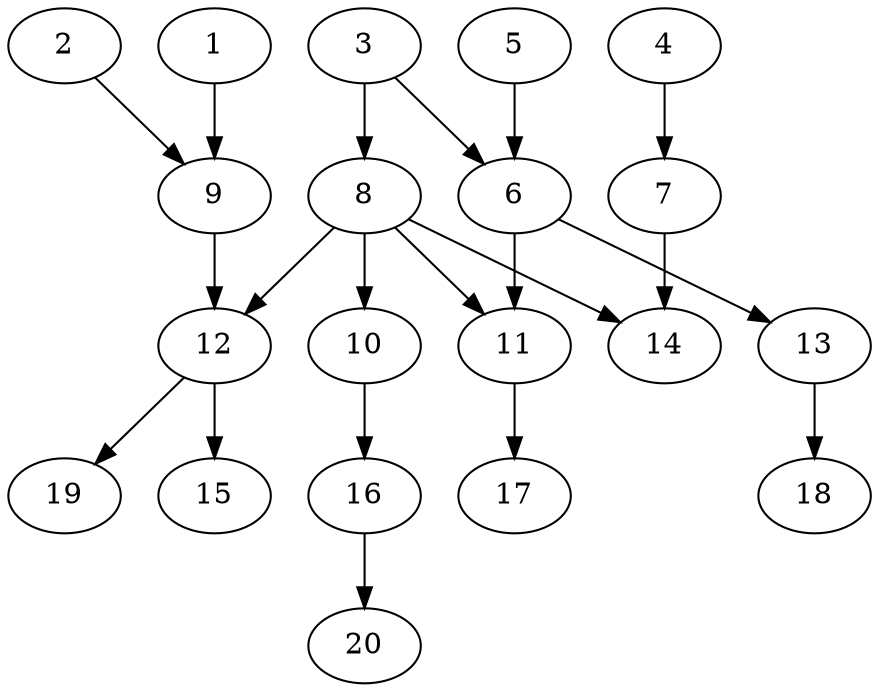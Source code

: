 // DAG automatically generated by daggen at Sat Jul 27 15:37:47 2019
// ./daggen --dot -n 20 --ccr 0.5 --fat 0.5 --regular 0.5 --density 0.4 --mindata 5242880 --maxdata 52428800 
digraph G {
  1 [size="26378240", alpha="0.20", expect_size="13189120"] 
  1 -> 9 [size ="13189120"]
  2 [size="89899008", alpha="0.05", expect_size="44949504"] 
  2 -> 9 [size ="44949504"]
  3 [size="40845312", alpha="0.04", expect_size="20422656"] 
  3 -> 6 [size ="20422656"]
  3 -> 8 [size ="20422656"]
  4 [size="15863808", alpha="0.16", expect_size="7931904"] 
  4 -> 7 [size ="7931904"]
  5 [size="98088960", alpha="0.14", expect_size="49044480"] 
  5 -> 6 [size ="49044480"]
  6 [size="64430080", alpha="0.05", expect_size="32215040"] 
  6 -> 11 [size ="32215040"]
  6 -> 13 [size ="32215040"]
  7 [size="96387072", alpha="0.19", expect_size="48193536"] 
  7 -> 14 [size ="48193536"]
  8 [size="18176000", alpha="0.19", expect_size="9088000"] 
  8 -> 10 [size ="9088000"]
  8 -> 11 [size ="9088000"]
  8 -> 12 [size ="9088000"]
  8 -> 14 [size ="9088000"]
  9 [size="70428672", alpha="0.17", expect_size="35214336"] 
  9 -> 12 [size ="35214336"]
  10 [size="32335872", alpha="0.16", expect_size="16167936"] 
  10 -> 16 [size ="16167936"]
  11 [size="74747904", alpha="0.01", expect_size="37373952"] 
  11 -> 17 [size ="37373952"]
  12 [size="72998912", alpha="0.07", expect_size="36499456"] 
  12 -> 15 [size ="36499456"]
  12 -> 19 [size ="36499456"]
  13 [size="97323008", alpha="0.18", expect_size="48661504"] 
  13 -> 18 [size ="48661504"]
  14 [size="23814144", alpha="0.17", expect_size="11907072"] 
  15 [size="98994176", alpha="0.01", expect_size="49497088"] 
  16 [size="71991296", alpha="0.14", expect_size="35995648"] 
  16 -> 20 [size ="35995648"]
  17 [size="97089536", alpha="0.00", expect_size="48544768"] 
  18 [size="94048256", alpha="0.05", expect_size="47024128"] 
  19 [size="88590336", alpha="0.13", expect_size="44295168"] 
  20 [size="73064448", alpha="0.20", expect_size="36532224"] 
}
